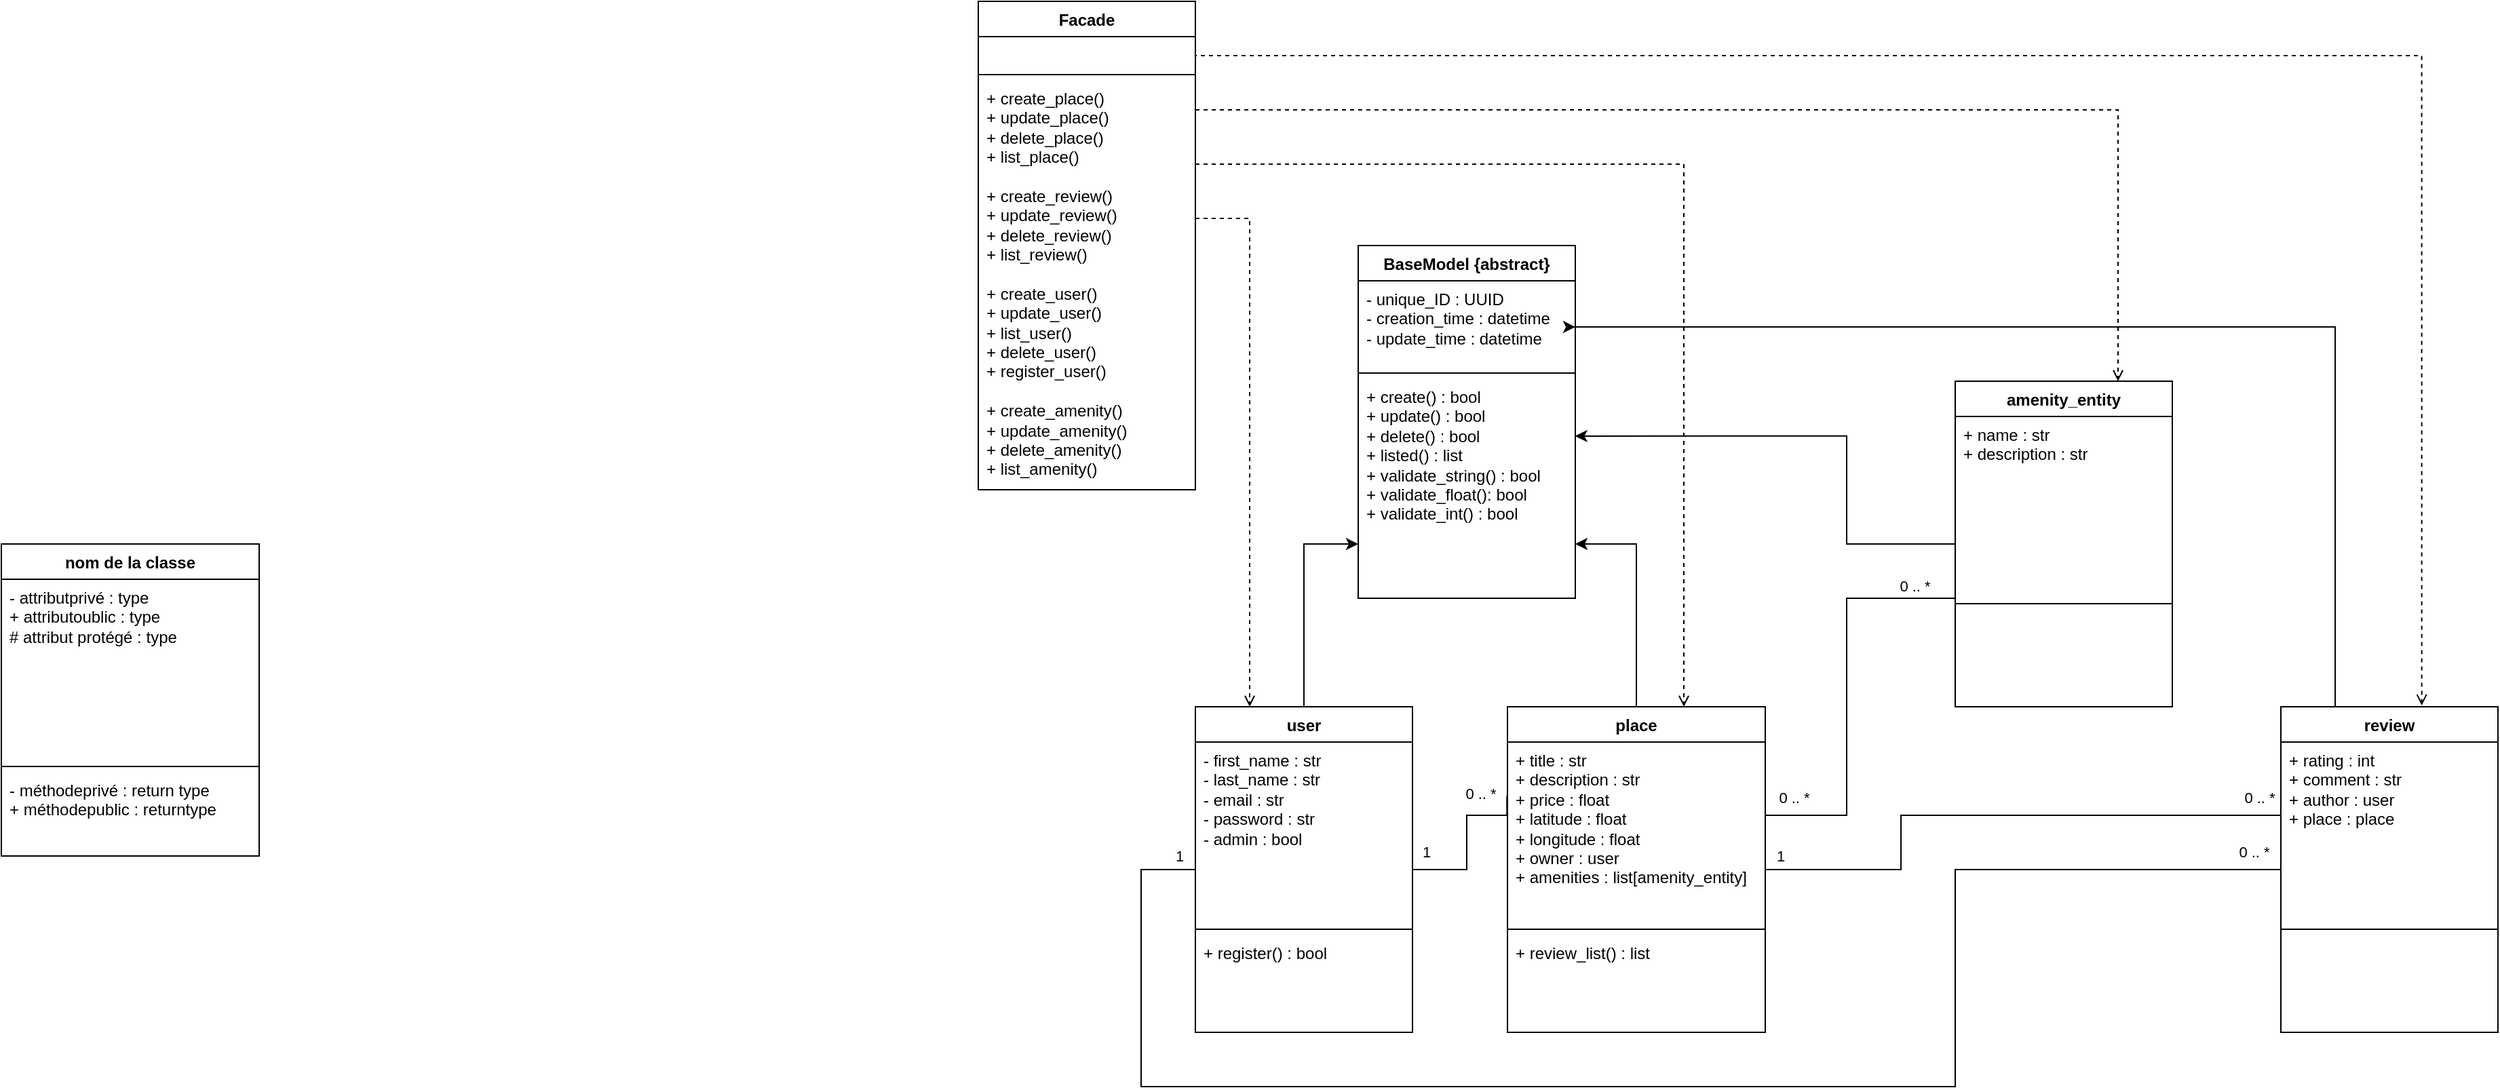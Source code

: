 <mxfile version="24.7.17">
  <diagram name="Page-1" id="6133507b-19e7-1e82-6fc7-422aa6c4b21f">
    <mxGraphModel dx="1603" dy="1540" grid="1" gridSize="10" guides="1" tooltips="1" connect="1" arrows="1" fold="1" page="0" pageScale="1" pageWidth="1100" pageHeight="850" background="none" math="0" shadow="0">
      <root>
        <mxCell id="0" />
        <mxCell id="1" parent="0" />
        <mxCell id="3-9J1vK2_XbxH3HRRtm0-31" style="edgeStyle=orthogonalEdgeStyle;rounded=0;orthogonalLoop=1;jettySize=auto;html=1;" parent="1" source="3-9J1vK2_XbxH3HRRtm0-1" target="3-9J1vK2_XbxH3HRRtm0-25" edge="1">
          <mxGeometry relative="1" as="geometry">
            <Array as="points">
              <mxPoint x="760" y="280" />
            </Array>
          </mxGeometry>
        </mxCell>
        <mxCell id="NBlusQjMwfYATb9Kxs6l-13" style="edgeStyle=orthogonalEdgeStyle;rounded=0;orthogonalLoop=1;jettySize=auto;html=1;endArrow=none;startFill=0;" parent="1" source="3-9J1vK2_XbxH3HRRtm0-1" target="3-9J1vK2_XbxH3HRRtm0-34" edge="1">
          <mxGeometry relative="1" as="geometry">
            <Array as="points">
              <mxPoint x="640" y="520" />
              <mxPoint x="640" y="680" />
              <mxPoint x="1240" y="680" />
              <mxPoint x="1240" y="520" />
            </Array>
          </mxGeometry>
        </mxCell>
        <mxCell id="NBlusQjMwfYATb9Kxs6l-14" value="1" style="edgeLabel;html=1;align=center;verticalAlign=middle;resizable=0;points=[];" parent="NBlusQjMwfYATb9Kxs6l-13" vertex="1" connectable="0">
          <mxGeometry x="-0.98" relative="1" as="geometry">
            <mxPoint y="-10" as="offset" />
          </mxGeometry>
        </mxCell>
        <mxCell id="NBlusQjMwfYATb9Kxs6l-15" value="0 .. *" style="edgeLabel;html=1;align=center;verticalAlign=middle;resizable=0;points=[];" parent="NBlusQjMwfYATb9Kxs6l-13" vertex="1" connectable="0">
          <mxGeometry x="0.955" relative="1" as="geometry">
            <mxPoint x="7" y="-13" as="offset" />
          </mxGeometry>
        </mxCell>
        <mxCell id="3-9J1vK2_XbxH3HRRtm0-1" value="user" style="swimlane;fontStyle=1;align=center;verticalAlign=top;childLayout=stackLayout;horizontal=1;startSize=26;horizontalStack=0;resizeParent=1;resizeParentMax=0;resizeLast=0;collapsible=1;marginBottom=0;whiteSpace=wrap;html=1;" parent="1" vertex="1">
          <mxGeometry x="680" y="400" width="160" height="240" as="geometry" />
        </mxCell>
        <mxCell id="3-9J1vK2_XbxH3HRRtm0-2" value="- first_name : str&lt;div&gt;- last_name : str&lt;/div&gt;&lt;div&gt;- email : str&lt;/div&gt;&lt;div&gt;- password : str&lt;/div&gt;&lt;div&gt;- admin : bool&lt;/div&gt;" style="text;strokeColor=none;fillColor=none;align=left;verticalAlign=top;spacingLeft=4;spacingRight=4;overflow=hidden;rotatable=0;points=[[0,0.5],[1,0.5]];portConstraint=eastwest;whiteSpace=wrap;html=1;" parent="3-9J1vK2_XbxH3HRRtm0-1" vertex="1">
          <mxGeometry y="26" width="160" height="134" as="geometry" />
        </mxCell>
        <mxCell id="3-9J1vK2_XbxH3HRRtm0-3" value="" style="line;strokeWidth=1;fillColor=none;align=left;verticalAlign=middle;spacingTop=-1;spacingLeft=3;spacingRight=3;rotatable=0;labelPosition=right;points=[];portConstraint=eastwest;strokeColor=inherit;" parent="3-9J1vK2_XbxH3HRRtm0-1" vertex="1">
          <mxGeometry y="160" width="160" height="8" as="geometry" />
        </mxCell>
        <mxCell id="3-9J1vK2_XbxH3HRRtm0-4" value="+ register() : bool" style="text;strokeColor=none;fillColor=none;align=left;verticalAlign=top;spacingLeft=4;spacingRight=4;overflow=hidden;rotatable=0;points=[[0,0.5],[1,0.5]];portConstraint=eastwest;whiteSpace=wrap;html=1;" parent="3-9J1vK2_XbxH3HRRtm0-1" vertex="1">
          <mxGeometry y="168" width="160" height="72" as="geometry" />
        </mxCell>
        <mxCell id="3-9J1vK2_XbxH3HRRtm0-5" value="nom de la classe" style="swimlane;fontStyle=1;align=center;verticalAlign=top;childLayout=stackLayout;horizontal=1;startSize=26;horizontalStack=0;resizeParent=1;resizeParentMax=0;resizeLast=0;collapsible=1;marginBottom=0;whiteSpace=wrap;html=1;" parent="1" vertex="1">
          <mxGeometry x="-200" y="280" width="190" height="230" as="geometry" />
        </mxCell>
        <mxCell id="3-9J1vK2_XbxH3HRRtm0-6" value="- attributprivé : type&lt;div&gt;+ attributoublic : type&lt;/div&gt;&lt;div&gt;# attribut protégé : type&lt;/div&gt;" style="text;strokeColor=none;fillColor=none;align=left;verticalAlign=top;spacingLeft=4;spacingRight=4;overflow=hidden;rotatable=0;points=[[0,0.5],[1,0.5]];portConstraint=eastwest;whiteSpace=wrap;html=1;" parent="3-9J1vK2_XbxH3HRRtm0-5" vertex="1">
          <mxGeometry y="26" width="190" height="134" as="geometry" />
        </mxCell>
        <mxCell id="3-9J1vK2_XbxH3HRRtm0-7" value="" style="line;strokeWidth=1;fillColor=none;align=left;verticalAlign=middle;spacingTop=-1;spacingLeft=3;spacingRight=3;rotatable=0;labelPosition=right;points=[];portConstraint=eastwest;strokeColor=inherit;" parent="3-9J1vK2_XbxH3HRRtm0-5" vertex="1">
          <mxGeometry y="160" width="190" height="8" as="geometry" />
        </mxCell>
        <mxCell id="3-9J1vK2_XbxH3HRRtm0-8" value="- méthodeprivé : return type&lt;div&gt;+ méthodepublic : returntype&lt;/div&gt;" style="text;strokeColor=none;fillColor=none;align=left;verticalAlign=top;spacingLeft=4;spacingRight=4;overflow=hidden;rotatable=0;points=[[0,0.5],[1,0.5]];portConstraint=eastwest;whiteSpace=wrap;html=1;" parent="3-9J1vK2_XbxH3HRRtm0-5" vertex="1">
          <mxGeometry y="168" width="190" height="62" as="geometry" />
        </mxCell>
        <mxCell id="3-9J1vK2_XbxH3HRRtm0-22" value="BaseModel {abstract}" style="swimlane;fontStyle=1;align=center;verticalAlign=top;childLayout=stackLayout;horizontal=1;startSize=26;horizontalStack=0;resizeParent=1;resizeParentMax=0;resizeLast=0;collapsible=1;marginBottom=0;whiteSpace=wrap;html=1;" parent="1" vertex="1">
          <mxGeometry x="800" y="60" width="160" height="260" as="geometry" />
        </mxCell>
        <mxCell id="3-9J1vK2_XbxH3HRRtm0-23" value="- unique_ID : UUID&lt;div&gt;- creation_time : datetime&lt;br&gt;&lt;div&gt;- update_time : datetime&lt;/div&gt;&lt;/div&gt;" style="text;strokeColor=none;fillColor=none;align=left;verticalAlign=top;spacingLeft=4;spacingRight=4;overflow=hidden;rotatable=0;points=[[0,0.5],[1,0.5]];portConstraint=eastwest;whiteSpace=wrap;html=1;" parent="3-9J1vK2_XbxH3HRRtm0-22" vertex="1">
          <mxGeometry y="26" width="160" height="64" as="geometry" />
        </mxCell>
        <mxCell id="3-9J1vK2_XbxH3HRRtm0-24" value="" style="line;strokeWidth=1;fillColor=none;align=left;verticalAlign=middle;spacingTop=-1;spacingLeft=3;spacingRight=3;rotatable=0;labelPosition=right;points=[];portConstraint=eastwest;strokeColor=inherit;" parent="3-9J1vK2_XbxH3HRRtm0-22" vertex="1">
          <mxGeometry y="90" width="160" height="8" as="geometry" />
        </mxCell>
        <mxCell id="3-9J1vK2_XbxH3HRRtm0-25" value="+ create() : bool&lt;div&gt;+ update() : bool&lt;/div&gt;&lt;div&gt;+ delete() : bool&lt;/div&gt;&lt;div&gt;+ listed() : list&lt;/div&gt;&lt;div&gt;+ validate_string() : bool&lt;/div&gt;&lt;div&gt;+ validate_float(): bool&lt;/div&gt;&lt;div&gt;&lt;span style=&quot;background-color: initial;&quot;&gt;+ validate_int() : bool&lt;/span&gt;&lt;br&gt;&lt;/div&gt;" style="text;strokeColor=none;fillColor=none;align=left;verticalAlign=top;spacingLeft=4;spacingRight=4;overflow=hidden;rotatable=0;points=[[0,0.5],[1,0.5]];portConstraint=eastwest;whiteSpace=wrap;html=1;" parent="3-9J1vK2_XbxH3HRRtm0-22" vertex="1">
          <mxGeometry y="98" width="160" height="162" as="geometry" />
        </mxCell>
        <mxCell id="3-9J1vK2_XbxH3HRRtm0-32" style="edgeStyle=orthogonalEdgeStyle;rounded=0;orthogonalLoop=1;jettySize=auto;html=1;" parent="1" source="3-9J1vK2_XbxH3HRRtm0-27" target="3-9J1vK2_XbxH3HRRtm0-25" edge="1">
          <mxGeometry relative="1" as="geometry">
            <Array as="points">
              <mxPoint x="1005" y="280" />
            </Array>
          </mxGeometry>
        </mxCell>
        <mxCell id="3-9J1vK2_XbxH3HRRtm0-27" value="place" style="swimlane;fontStyle=1;align=center;verticalAlign=top;childLayout=stackLayout;horizontal=1;startSize=26;horizontalStack=0;resizeParent=1;resizeParentMax=0;resizeLast=0;collapsible=1;marginBottom=0;whiteSpace=wrap;html=1;" parent="1" vertex="1">
          <mxGeometry x="910" y="400" width="190" height="240" as="geometry" />
        </mxCell>
        <mxCell id="3-9J1vK2_XbxH3HRRtm0-28" value="+ title : str&lt;div&gt;+ description : str&lt;/div&gt;&lt;div&gt;+ price : float&lt;/div&gt;&lt;div&gt;+&amp;nbsp;&lt;span style=&quot;background-color: transparent;&quot;&gt;latitude : float&lt;/span&gt;&lt;/div&gt;&lt;div&gt;+ longitude : float&lt;/div&gt;&lt;div&gt;+ owner : user&lt;/div&gt;&lt;div&gt;+ amenities : list[amenity_entity]&lt;/div&gt;" style="text;strokeColor=none;fillColor=none;align=left;verticalAlign=top;spacingLeft=4;spacingRight=4;overflow=hidden;rotatable=0;points=[[0,0.5],[1,0.5]];portConstraint=eastwest;whiteSpace=wrap;html=1;" parent="3-9J1vK2_XbxH3HRRtm0-27" vertex="1">
          <mxGeometry y="26" width="190" height="134" as="geometry" />
        </mxCell>
        <mxCell id="3-9J1vK2_XbxH3HRRtm0-29" value="" style="line;strokeWidth=1;fillColor=none;align=left;verticalAlign=middle;spacingTop=-1;spacingLeft=3;spacingRight=3;rotatable=0;labelPosition=right;points=[];portConstraint=eastwest;strokeColor=inherit;" parent="3-9J1vK2_XbxH3HRRtm0-27" vertex="1">
          <mxGeometry y="160" width="190" height="8" as="geometry" />
        </mxCell>
        <mxCell id="3-9J1vK2_XbxH3HRRtm0-30" value="+ review_list() : list" style="text;strokeColor=none;fillColor=none;align=left;verticalAlign=top;spacingLeft=4;spacingRight=4;overflow=hidden;rotatable=0;points=[[0,0.5],[1,0.5]];portConstraint=eastwest;whiteSpace=wrap;html=1;" parent="3-9J1vK2_XbxH3HRRtm0-27" vertex="1">
          <mxGeometry y="168" width="190" height="72" as="geometry" />
        </mxCell>
        <mxCell id="NBlusQjMwfYATb9Kxs6l-4" style="edgeStyle=orthogonalEdgeStyle;rounded=0;orthogonalLoop=1;jettySize=auto;html=1;" parent="1" source="3-9J1vK2_XbxH3HRRtm0-33" edge="1">
          <mxGeometry relative="1" as="geometry">
            <mxPoint x="960" y="120" as="targetPoint" />
            <Array as="points">
              <mxPoint x="1520" y="120" />
              <mxPoint x="959" y="120" />
            </Array>
          </mxGeometry>
        </mxCell>
        <mxCell id="3-9J1vK2_XbxH3HRRtm0-33" value="review" style="swimlane;fontStyle=1;align=center;verticalAlign=top;childLayout=stackLayout;horizontal=1;startSize=26;horizontalStack=0;resizeParent=1;resizeParentMax=0;resizeLast=0;collapsible=1;marginBottom=0;whiteSpace=wrap;html=1;" parent="1" vertex="1">
          <mxGeometry x="1480" y="400" width="160" height="240" as="geometry" />
        </mxCell>
        <mxCell id="3-9J1vK2_XbxH3HRRtm0-34" value="+ rating : int&lt;div&gt;+ comment : str&lt;/div&gt;&lt;div&gt;+ author : user&lt;/div&gt;&lt;div&gt;+ place : place&lt;/div&gt;" style="text;strokeColor=none;fillColor=none;align=left;verticalAlign=top;spacingLeft=4;spacingRight=4;overflow=hidden;rotatable=0;points=[[0,0.5],[1,0.5]];portConstraint=eastwest;whiteSpace=wrap;html=1;" parent="3-9J1vK2_XbxH3HRRtm0-33" vertex="1">
          <mxGeometry y="26" width="160" height="134" as="geometry" />
        </mxCell>
        <mxCell id="3-9J1vK2_XbxH3HRRtm0-35" value="" style="line;strokeWidth=1;fillColor=none;align=left;verticalAlign=middle;spacingTop=-1;spacingLeft=3;spacingRight=3;rotatable=0;labelPosition=right;points=[];portConstraint=eastwest;strokeColor=inherit;" parent="3-9J1vK2_XbxH3HRRtm0-33" vertex="1">
          <mxGeometry y="160" width="160" height="8" as="geometry" />
        </mxCell>
        <mxCell id="3-9J1vK2_XbxH3HRRtm0-36" value="&amp;nbsp;" style="text;strokeColor=none;fillColor=none;align=left;verticalAlign=top;spacingLeft=4;spacingRight=4;overflow=hidden;rotatable=0;points=[[0,0.5],[1,0.5]];portConstraint=eastwest;whiteSpace=wrap;html=1;" parent="3-9J1vK2_XbxH3HRRtm0-33" vertex="1">
          <mxGeometry y="168" width="160" height="72" as="geometry" />
        </mxCell>
        <mxCell id="3-9J1vK2_XbxH3HRRtm0-37" value="amenity_entity" style="swimlane;fontStyle=1;align=center;verticalAlign=top;childLayout=stackLayout;horizontal=1;startSize=26;horizontalStack=0;resizeParent=1;resizeParentMax=0;resizeLast=0;collapsible=1;marginBottom=0;whiteSpace=wrap;html=1;" parent="1" vertex="1">
          <mxGeometry x="1240" y="160" width="160" height="240" as="geometry" />
        </mxCell>
        <mxCell id="3-9J1vK2_XbxH3HRRtm0-38" value="+ name : str&lt;div&gt;+ description : str&lt;/div&gt;" style="text;strokeColor=none;fillColor=none;align=left;verticalAlign=top;spacingLeft=4;spacingRight=4;overflow=hidden;rotatable=0;points=[[0,0.5],[1,0.5]];portConstraint=eastwest;whiteSpace=wrap;html=1;" parent="3-9J1vK2_XbxH3HRRtm0-37" vertex="1">
          <mxGeometry y="26" width="160" height="134" as="geometry" />
        </mxCell>
        <mxCell id="3-9J1vK2_XbxH3HRRtm0-39" value="" style="line;strokeWidth=1;fillColor=none;align=left;verticalAlign=middle;spacingTop=-1;spacingLeft=3;spacingRight=3;rotatable=0;labelPosition=right;points=[];portConstraint=eastwest;strokeColor=inherit;" parent="3-9J1vK2_XbxH3HRRtm0-37" vertex="1">
          <mxGeometry y="160" width="160" height="8" as="geometry" />
        </mxCell>
        <mxCell id="3-9J1vK2_XbxH3HRRtm0-40" value="&lt;div&gt;&lt;br&gt;&lt;/div&gt;" style="text;strokeColor=none;fillColor=none;align=left;verticalAlign=top;spacingLeft=4;spacingRight=4;overflow=hidden;rotatable=0;points=[[0,0.5],[1,0.5]];portConstraint=eastwest;whiteSpace=wrap;html=1;" parent="3-9J1vK2_XbxH3HRRtm0-37" vertex="1">
          <mxGeometry y="168" width="160" height="72" as="geometry" />
        </mxCell>
        <mxCell id="NBlusQjMwfYATb9Kxs6l-3" style="edgeStyle=orthogonalEdgeStyle;rounded=0;orthogonalLoop=1;jettySize=auto;html=1;entryX=0.999;entryY=0.262;entryDx=0;entryDy=0;entryPerimeter=0;" parent="1" source="3-9J1vK2_XbxH3HRRtm0-37" target="3-9J1vK2_XbxH3HRRtm0-25" edge="1">
          <mxGeometry relative="1" as="geometry">
            <Array as="points">
              <mxPoint x="1160" y="280" />
              <mxPoint x="1160" y="200" />
            </Array>
            <mxPoint x="970" y="200" as="targetPoint" />
          </mxGeometry>
        </mxCell>
        <mxCell id="NBlusQjMwfYATb9Kxs6l-7" style="edgeStyle=orthogonalEdgeStyle;rounded=0;orthogonalLoop=1;jettySize=auto;html=1;entryX=0;entryY=0.5;entryDx=0;entryDy=0;endArrow=none;startFill=0;" parent="1" source="3-9J1vK2_XbxH3HRRtm0-28" target="3-9J1vK2_XbxH3HRRtm0-38" edge="1">
          <mxGeometry relative="1" as="geometry">
            <Array as="points">
              <mxPoint x="1160" y="480" />
              <mxPoint x="1160" y="320" />
              <mxPoint x="1240" y="320" />
            </Array>
          </mxGeometry>
        </mxCell>
        <mxCell id="NBlusQjMwfYATb9Kxs6l-8" value="0 .. *" style="edgeLabel;html=1;align=center;verticalAlign=middle;resizable=0;points=[];" parent="NBlusQjMwfYATb9Kxs6l-7" vertex="1" connectable="0">
          <mxGeometry x="-0.894" y="2" relative="1" as="geometry">
            <mxPoint x="1" y="-11" as="offset" />
          </mxGeometry>
        </mxCell>
        <mxCell id="NBlusQjMwfYATb9Kxs6l-9" value="0 .. *" style="edgeLabel;html=1;align=center;verticalAlign=middle;resizable=0;points=[];" parent="NBlusQjMwfYATb9Kxs6l-7" vertex="1" connectable="0">
          <mxGeometry x="0.756" relative="1" as="geometry">
            <mxPoint x="-30" y="13" as="offset" />
          </mxGeometry>
        </mxCell>
        <mxCell id="NBlusQjMwfYATb9Kxs6l-10" style="edgeStyle=orthogonalEdgeStyle;rounded=0;orthogonalLoop=1;jettySize=auto;html=1;entryX=-0.002;entryY=0.296;entryDx=0;entryDy=0;entryPerimeter=0;endArrow=none;startFill=0;" parent="1" source="3-9J1vK2_XbxH3HRRtm0-2" target="3-9J1vK2_XbxH3HRRtm0-28" edge="1">
          <mxGeometry relative="1" as="geometry">
            <Array as="points">
              <mxPoint x="880" y="520" />
              <mxPoint x="880" y="480" />
              <mxPoint x="910" y="480" />
            </Array>
          </mxGeometry>
        </mxCell>
        <mxCell id="NBlusQjMwfYATb9Kxs6l-11" value="1" style="edgeLabel;html=1;align=center;verticalAlign=middle;resizable=0;points=[];" parent="NBlusQjMwfYATb9Kxs6l-10" vertex="1" connectable="0">
          <mxGeometry x="-0.835" y="-1" relative="1" as="geometry">
            <mxPoint y="-14" as="offset" />
          </mxGeometry>
        </mxCell>
        <mxCell id="NBlusQjMwfYATb9Kxs6l-12" value="0 .. *" style="edgeLabel;html=1;align=center;verticalAlign=middle;resizable=0;points=[];" parent="NBlusQjMwfYATb9Kxs6l-10" vertex="1" connectable="0">
          <mxGeometry x="0.728" relative="1" as="geometry">
            <mxPoint x="-17" y="-16" as="offset" />
          </mxGeometry>
        </mxCell>
        <mxCell id="NBlusQjMwfYATb9Kxs6l-16" style="edgeStyle=orthogonalEdgeStyle;rounded=0;orthogonalLoop=1;jettySize=auto;html=1;endArrow=none;startFill=0;" parent="1" source="3-9J1vK2_XbxH3HRRtm0-28" target="3-9J1vK2_XbxH3HRRtm0-34" edge="1">
          <mxGeometry relative="1" as="geometry">
            <Array as="points">
              <mxPoint x="1200" y="520" />
              <mxPoint x="1200" y="480" />
            </Array>
          </mxGeometry>
        </mxCell>
        <mxCell id="NBlusQjMwfYATb9Kxs6l-17" value="1" style="edgeLabel;html=1;align=center;verticalAlign=middle;resizable=0;points=[];" parent="NBlusQjMwfYATb9Kxs6l-16" vertex="1" connectable="0">
          <mxGeometry x="-0.95" y="2" relative="1" as="geometry">
            <mxPoint y="-8" as="offset" />
          </mxGeometry>
        </mxCell>
        <mxCell id="NBlusQjMwfYATb9Kxs6l-18" value="0 .. *" style="edgeLabel;html=1;align=center;verticalAlign=middle;resizable=0;points=[];" parent="NBlusQjMwfYATb9Kxs6l-16" vertex="1" connectable="0">
          <mxGeometry x="0.899" relative="1" as="geometry">
            <mxPoint x="5" y="-13" as="offset" />
          </mxGeometry>
        </mxCell>
        <mxCell id="NBlusQjMwfYATb9Kxs6l-22" value="Facade" style="swimlane;fontStyle=1;align=center;verticalAlign=top;childLayout=stackLayout;horizontal=1;startSize=26;horizontalStack=0;resizeParent=1;resizeParentMax=0;resizeLast=0;collapsible=1;marginBottom=0;whiteSpace=wrap;html=1;" parent="1" vertex="1">
          <mxGeometry x="520" y="-120" width="160" height="360" as="geometry" />
        </mxCell>
        <mxCell id="NBlusQjMwfYATb9Kxs6l-23" value="&amp;nbsp;&lt;br&gt;&lt;div&gt;&lt;br&gt;&lt;/div&gt;" style="text;strokeColor=none;fillColor=none;align=left;verticalAlign=top;spacingLeft=4;spacingRight=4;overflow=hidden;rotatable=0;points=[[0,0.5],[1,0.5]];portConstraint=eastwest;whiteSpace=wrap;html=1;" parent="NBlusQjMwfYATb9Kxs6l-22" vertex="1">
          <mxGeometry y="26" width="160" height="24" as="geometry" />
        </mxCell>
        <mxCell id="NBlusQjMwfYATb9Kxs6l-24" value="" style="line;strokeWidth=1;fillColor=none;align=left;verticalAlign=middle;spacingTop=-1;spacingLeft=3;spacingRight=3;rotatable=0;labelPosition=right;points=[];portConstraint=eastwest;strokeColor=inherit;" parent="NBlusQjMwfYATb9Kxs6l-22" vertex="1">
          <mxGeometry y="50" width="160" height="8" as="geometry" />
        </mxCell>
        <mxCell id="NBlusQjMwfYATb9Kxs6l-25" value="+ create_place()&lt;div&gt;+ update_place()&lt;/div&gt;&lt;div&gt;+ delete_place()&lt;/div&gt;&lt;div&gt;+ list_place()&lt;/div&gt;&lt;div&gt;&lt;br&gt;&lt;/div&gt;&lt;div&gt;+ create_review()&lt;br&gt;+ update_review()&lt;/div&gt;&lt;div&gt;+ delete_review()&lt;/div&gt;&lt;div&gt;+ list_review()&lt;/div&gt;&lt;div&gt;&lt;br&gt;&lt;/div&gt;&lt;div&gt;+ create_user()&lt;/div&gt;&lt;div&gt;+ update_user()&lt;/div&gt;&lt;div&gt;+ list_user()&lt;/div&gt;&lt;div&gt;+ delete_user()&lt;/div&gt;&lt;div&gt;+ register_user()&lt;/div&gt;&lt;div&gt;&lt;br&gt;&lt;/div&gt;&lt;div&gt;+ create_amenity()&lt;/div&gt;&lt;div&gt;+ update_amenity()&lt;/div&gt;&lt;div&gt;+ delete_amenity()&lt;/div&gt;&lt;div&gt;+ list_amenity()&lt;/div&gt;&lt;div&gt;&lt;br&gt;&lt;/div&gt;&lt;div&gt;&lt;br&gt;&lt;/div&gt;" style="text;strokeColor=none;fillColor=none;align=left;verticalAlign=top;spacingLeft=4;spacingRight=4;overflow=hidden;rotatable=0;points=[[0,0.5],[1,0.5]];portConstraint=eastwest;whiteSpace=wrap;html=1;" parent="NBlusQjMwfYATb9Kxs6l-22" vertex="1">
          <mxGeometry y="58" width="160" height="302" as="geometry" />
        </mxCell>
        <mxCell id="NBlusQjMwfYATb9Kxs6l-27" style="edgeStyle=orthogonalEdgeStyle;rounded=0;orthogonalLoop=1;jettySize=auto;html=1;entryX=0.75;entryY=0;entryDx=0;entryDy=0;dashed=1;endArrow=open;endFill=0;" parent="1" source="NBlusQjMwfYATb9Kxs6l-25" target="3-9J1vK2_XbxH3HRRtm0-37" edge="1">
          <mxGeometry relative="1" as="geometry">
            <Array as="points">
              <mxPoint x="1360" y="-40" />
            </Array>
          </mxGeometry>
        </mxCell>
        <mxCell id="NBlusQjMwfYATb9Kxs6l-28" style="edgeStyle=orthogonalEdgeStyle;rounded=0;orthogonalLoop=1;jettySize=auto;html=1;entryX=0.649;entryY=-0.004;entryDx=0;entryDy=0;entryPerimeter=0;dashed=1;endArrow=open;endFill=0;exitX=1;exitY=0.5;exitDx=0;exitDy=0;" parent="1" source="NBlusQjMwfYATb9Kxs6l-23" target="3-9J1vK2_XbxH3HRRtm0-33" edge="1">
          <mxGeometry relative="1" as="geometry">
            <Array as="points">
              <mxPoint x="680" y="-80" />
              <mxPoint x="1584" y="-80" />
            </Array>
          </mxGeometry>
        </mxCell>
        <mxCell id="NBlusQjMwfYATb9Kxs6l-29" style="edgeStyle=orthogonalEdgeStyle;rounded=0;orthogonalLoop=1;jettySize=auto;html=1;dashed=1;endArrow=open;endFill=0;" parent="1" source="NBlusQjMwfYATb9Kxs6l-25" edge="1">
          <mxGeometry relative="1" as="geometry">
            <mxPoint x="1040" y="400" as="targetPoint" />
            <Array as="points">
              <mxPoint x="1040" />
              <mxPoint x="1040" y="400" />
            </Array>
          </mxGeometry>
        </mxCell>
        <mxCell id="NBlusQjMwfYATb9Kxs6l-30" style="edgeStyle=orthogonalEdgeStyle;rounded=0;orthogonalLoop=1;jettySize=auto;html=1;entryX=0.25;entryY=0;entryDx=0;entryDy=0;dashed=1;endArrow=open;endFill=0;" parent="1" source="NBlusQjMwfYATb9Kxs6l-25" target="3-9J1vK2_XbxH3HRRtm0-1" edge="1">
          <mxGeometry relative="1" as="geometry">
            <Array as="points">
              <mxPoint x="720" y="40" />
            </Array>
          </mxGeometry>
        </mxCell>
      </root>
    </mxGraphModel>
  </diagram>
</mxfile>
